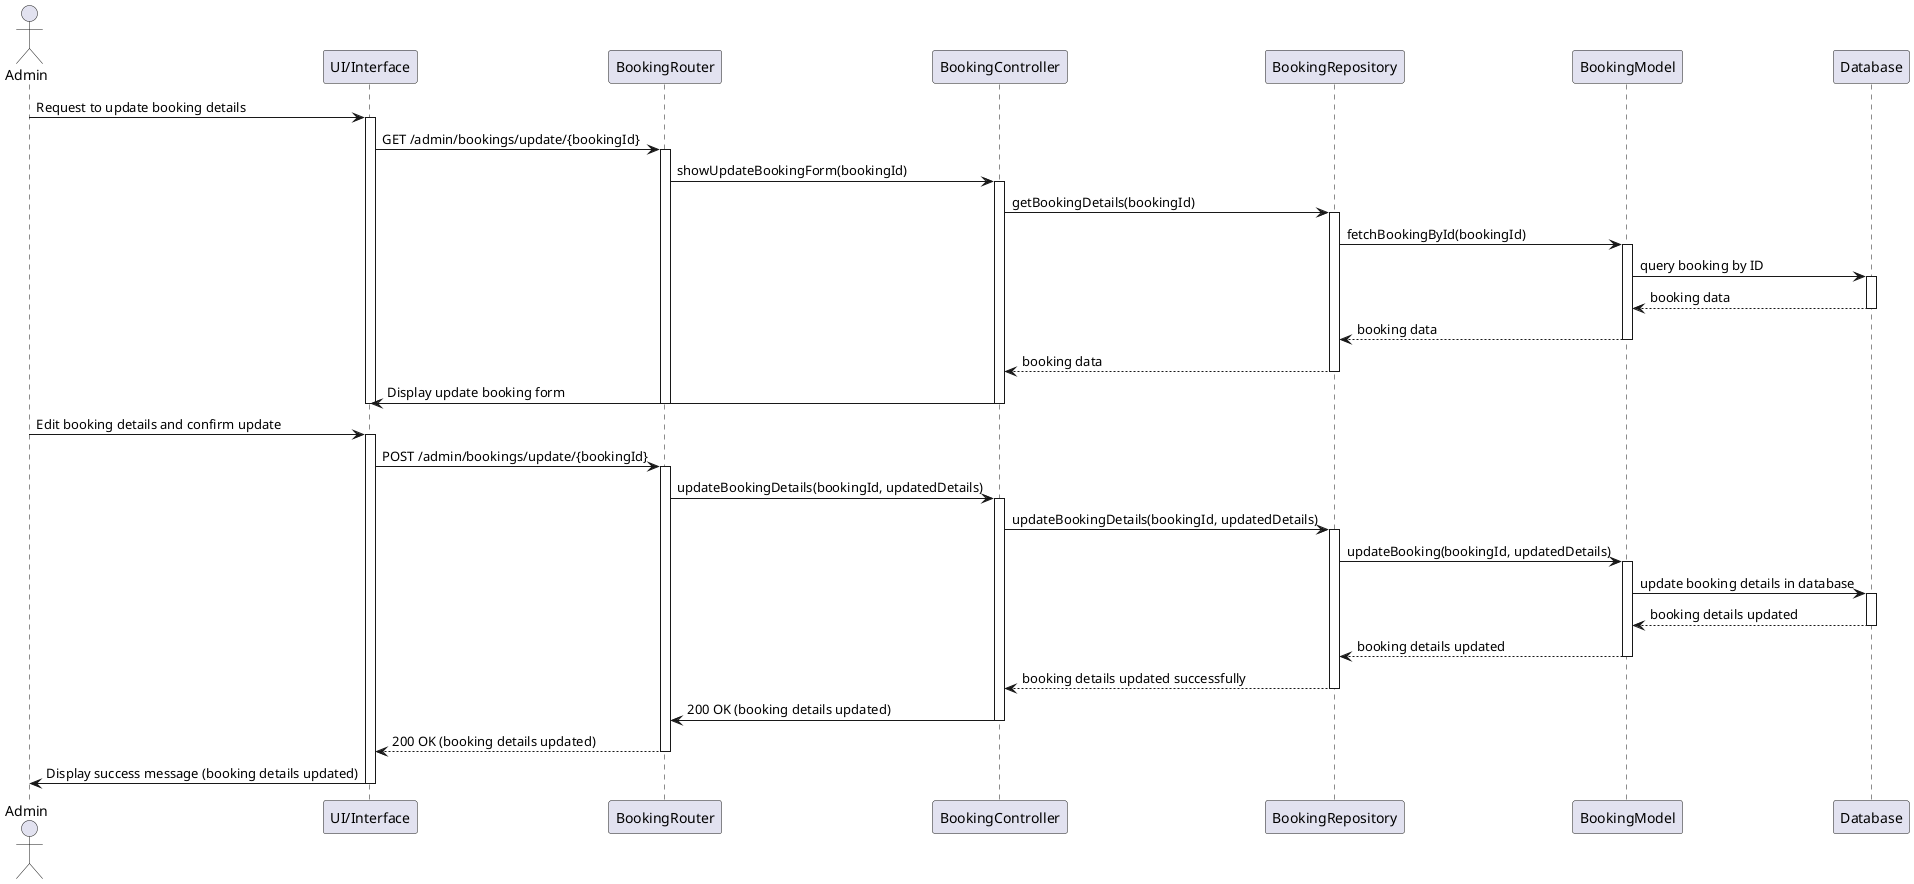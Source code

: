 @startuml
actor Admin
participant "UI/Interface" as UI
participant "BookingRouter" as Router
participant "BookingController" as Controller
participant "BookingRepository" as Repository
participant "BookingModel" as BookingModel
participant "Database" as DB

Admin -> UI: Request to update booking details
activate UI
UI -> Router: GET /admin/bookings/update/{bookingId}
activate Router
Router -> Controller: showUpdateBookingForm(bookingId)
activate Controller
Controller -> Repository: getBookingDetails(bookingId)
activate Repository

Repository -> BookingModel: fetchBookingById(bookingId)
activate BookingModel
BookingModel -> DB: query booking by ID
activate DB
DB --> BookingModel: booking data
deactivate DB
BookingModel --> Repository: booking data
deactivate BookingModel
Repository --> Controller: booking data
deactivate Repository

Controller -> UI: Display update booking form
deactivate Controller
deactivate Router
deactivate UI

Admin -> UI: Edit booking details and confirm update
activate UI
UI -> Router: POST /admin/bookings/update/{bookingId}
activate Router
Router -> Controller: updateBookingDetails(bookingId, updatedDetails)
activate Controller
Controller -> Repository: updateBookingDetails(bookingId, updatedDetails)
activate Repository

Repository -> BookingModel: updateBooking(bookingId, updatedDetails)
activate BookingModel
BookingModel -> DB: update booking details in database
activate DB
DB --> BookingModel: booking details updated
deactivate DB
BookingModel --> Repository: booking details updated
deactivate BookingModel
Repository --> Controller: booking details updated successfully
deactivate Repository

Controller -> Router: 200 OK (booking details updated)
deactivate Controller
Router --> UI: 200 OK (booking details updated)
deactivate Router
UI -> Admin: Display success message (booking details updated)
deactivate UI
@enduml

